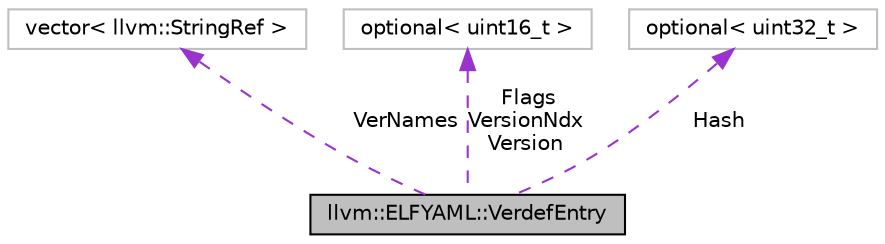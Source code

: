 digraph "llvm::ELFYAML::VerdefEntry"
{
 // LATEX_PDF_SIZE
  bgcolor="transparent";
  edge [fontname="Helvetica",fontsize="10",labelfontname="Helvetica",labelfontsize="10"];
  node [fontname="Helvetica",fontsize="10",shape=record];
  Node1 [label="llvm::ELFYAML::VerdefEntry",height=0.2,width=0.4,color="black", fillcolor="grey75", style="filled", fontcolor="black",tooltip=" "];
  Node2 -> Node1 [dir="back",color="darkorchid3",fontsize="10",style="dashed",label=" VerNames" ,fontname="Helvetica"];
  Node2 [label="vector\< llvm::StringRef \>",height=0.2,width=0.4,color="grey75",tooltip=" "];
  Node3 -> Node1 [dir="back",color="darkorchid3",fontsize="10",style="dashed",label=" Flags\nVersionNdx\nVersion" ,fontname="Helvetica"];
  Node3 [label="optional\< uint16_t \>",height=0.2,width=0.4,color="grey75",tooltip=" "];
  Node4 -> Node1 [dir="back",color="darkorchid3",fontsize="10",style="dashed",label=" Hash" ,fontname="Helvetica"];
  Node4 [label="optional\< uint32_t \>",height=0.2,width=0.4,color="grey75",tooltip=" "];
}
